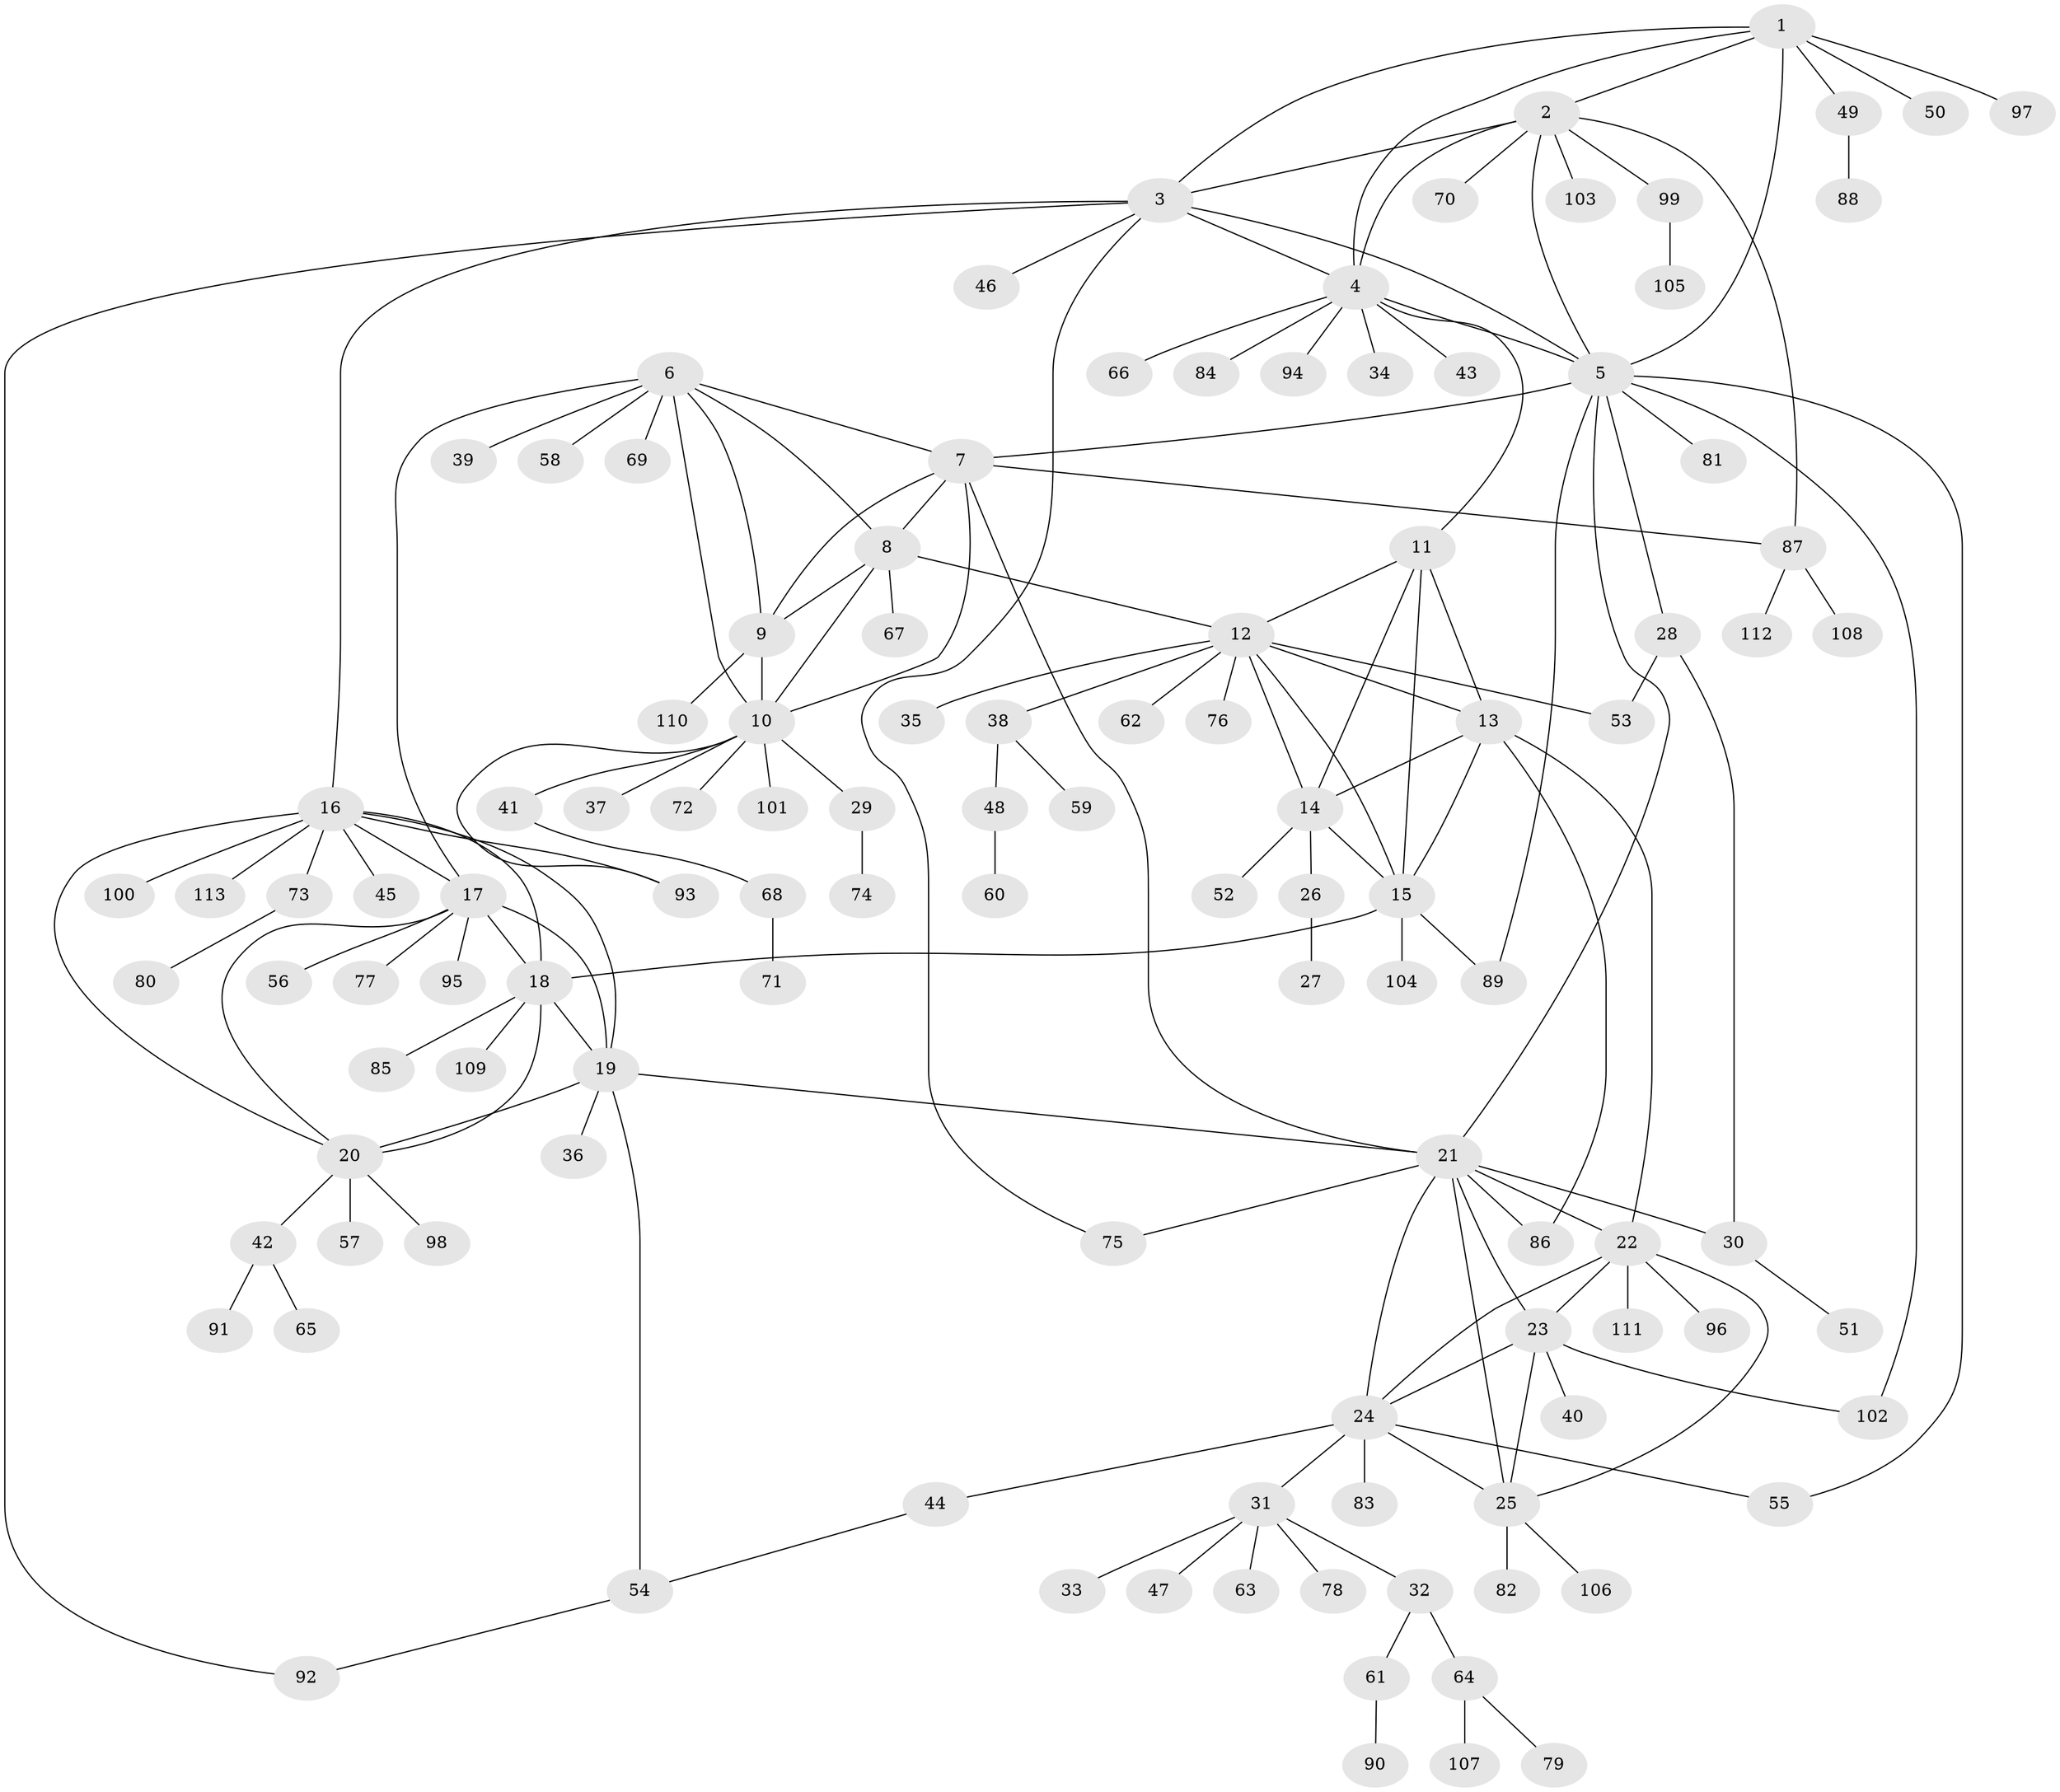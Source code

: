 // Generated by graph-tools (version 1.1) at 2025/02/03/09/25 03:02:51]
// undirected, 113 vertices, 159 edges
graph export_dot {
graph [start="1"]
  node [color=gray90,style=filled];
  1;
  2;
  3;
  4;
  5;
  6;
  7;
  8;
  9;
  10;
  11;
  12;
  13;
  14;
  15;
  16;
  17;
  18;
  19;
  20;
  21;
  22;
  23;
  24;
  25;
  26;
  27;
  28;
  29;
  30;
  31;
  32;
  33;
  34;
  35;
  36;
  37;
  38;
  39;
  40;
  41;
  42;
  43;
  44;
  45;
  46;
  47;
  48;
  49;
  50;
  51;
  52;
  53;
  54;
  55;
  56;
  57;
  58;
  59;
  60;
  61;
  62;
  63;
  64;
  65;
  66;
  67;
  68;
  69;
  70;
  71;
  72;
  73;
  74;
  75;
  76;
  77;
  78;
  79;
  80;
  81;
  82;
  83;
  84;
  85;
  86;
  87;
  88;
  89;
  90;
  91;
  92;
  93;
  94;
  95;
  96;
  97;
  98;
  99;
  100;
  101;
  102;
  103;
  104;
  105;
  106;
  107;
  108;
  109;
  110;
  111;
  112;
  113;
  1 -- 2;
  1 -- 3;
  1 -- 4;
  1 -- 5;
  1 -- 49;
  1 -- 50;
  1 -- 97;
  2 -- 3;
  2 -- 4;
  2 -- 5;
  2 -- 70;
  2 -- 87;
  2 -- 99;
  2 -- 103;
  3 -- 4;
  3 -- 5;
  3 -- 16;
  3 -- 46;
  3 -- 75;
  3 -- 92;
  4 -- 5;
  4 -- 11;
  4 -- 34;
  4 -- 43;
  4 -- 66;
  4 -- 84;
  4 -- 94;
  5 -- 7;
  5 -- 21;
  5 -- 28;
  5 -- 55;
  5 -- 81;
  5 -- 89;
  5 -- 102;
  6 -- 7;
  6 -- 8;
  6 -- 9;
  6 -- 10;
  6 -- 17;
  6 -- 39;
  6 -- 58;
  6 -- 69;
  7 -- 8;
  7 -- 9;
  7 -- 10;
  7 -- 21;
  7 -- 87;
  8 -- 9;
  8 -- 10;
  8 -- 12;
  8 -- 67;
  9 -- 10;
  9 -- 110;
  10 -- 29;
  10 -- 37;
  10 -- 41;
  10 -- 72;
  10 -- 93;
  10 -- 101;
  11 -- 12;
  11 -- 13;
  11 -- 14;
  11 -- 15;
  12 -- 13;
  12 -- 14;
  12 -- 15;
  12 -- 35;
  12 -- 38;
  12 -- 53;
  12 -- 62;
  12 -- 76;
  13 -- 14;
  13 -- 15;
  13 -- 22;
  13 -- 86;
  14 -- 15;
  14 -- 26;
  14 -- 52;
  15 -- 18;
  15 -- 89;
  15 -- 104;
  16 -- 17;
  16 -- 18;
  16 -- 19;
  16 -- 20;
  16 -- 45;
  16 -- 73;
  16 -- 93;
  16 -- 100;
  16 -- 113;
  17 -- 18;
  17 -- 19;
  17 -- 20;
  17 -- 56;
  17 -- 77;
  17 -- 95;
  18 -- 19;
  18 -- 20;
  18 -- 85;
  18 -- 109;
  19 -- 20;
  19 -- 21;
  19 -- 36;
  19 -- 54;
  20 -- 42;
  20 -- 57;
  20 -- 98;
  21 -- 22;
  21 -- 23;
  21 -- 24;
  21 -- 25;
  21 -- 30;
  21 -- 75;
  21 -- 86;
  22 -- 23;
  22 -- 24;
  22 -- 25;
  22 -- 96;
  22 -- 111;
  23 -- 24;
  23 -- 25;
  23 -- 40;
  23 -- 102;
  24 -- 25;
  24 -- 31;
  24 -- 44;
  24 -- 55;
  24 -- 83;
  25 -- 82;
  25 -- 106;
  26 -- 27;
  28 -- 30;
  28 -- 53;
  29 -- 74;
  30 -- 51;
  31 -- 32;
  31 -- 33;
  31 -- 47;
  31 -- 63;
  31 -- 78;
  32 -- 61;
  32 -- 64;
  38 -- 48;
  38 -- 59;
  41 -- 68;
  42 -- 65;
  42 -- 91;
  44 -- 54;
  48 -- 60;
  49 -- 88;
  54 -- 92;
  61 -- 90;
  64 -- 79;
  64 -- 107;
  68 -- 71;
  73 -- 80;
  87 -- 108;
  87 -- 112;
  99 -- 105;
}
